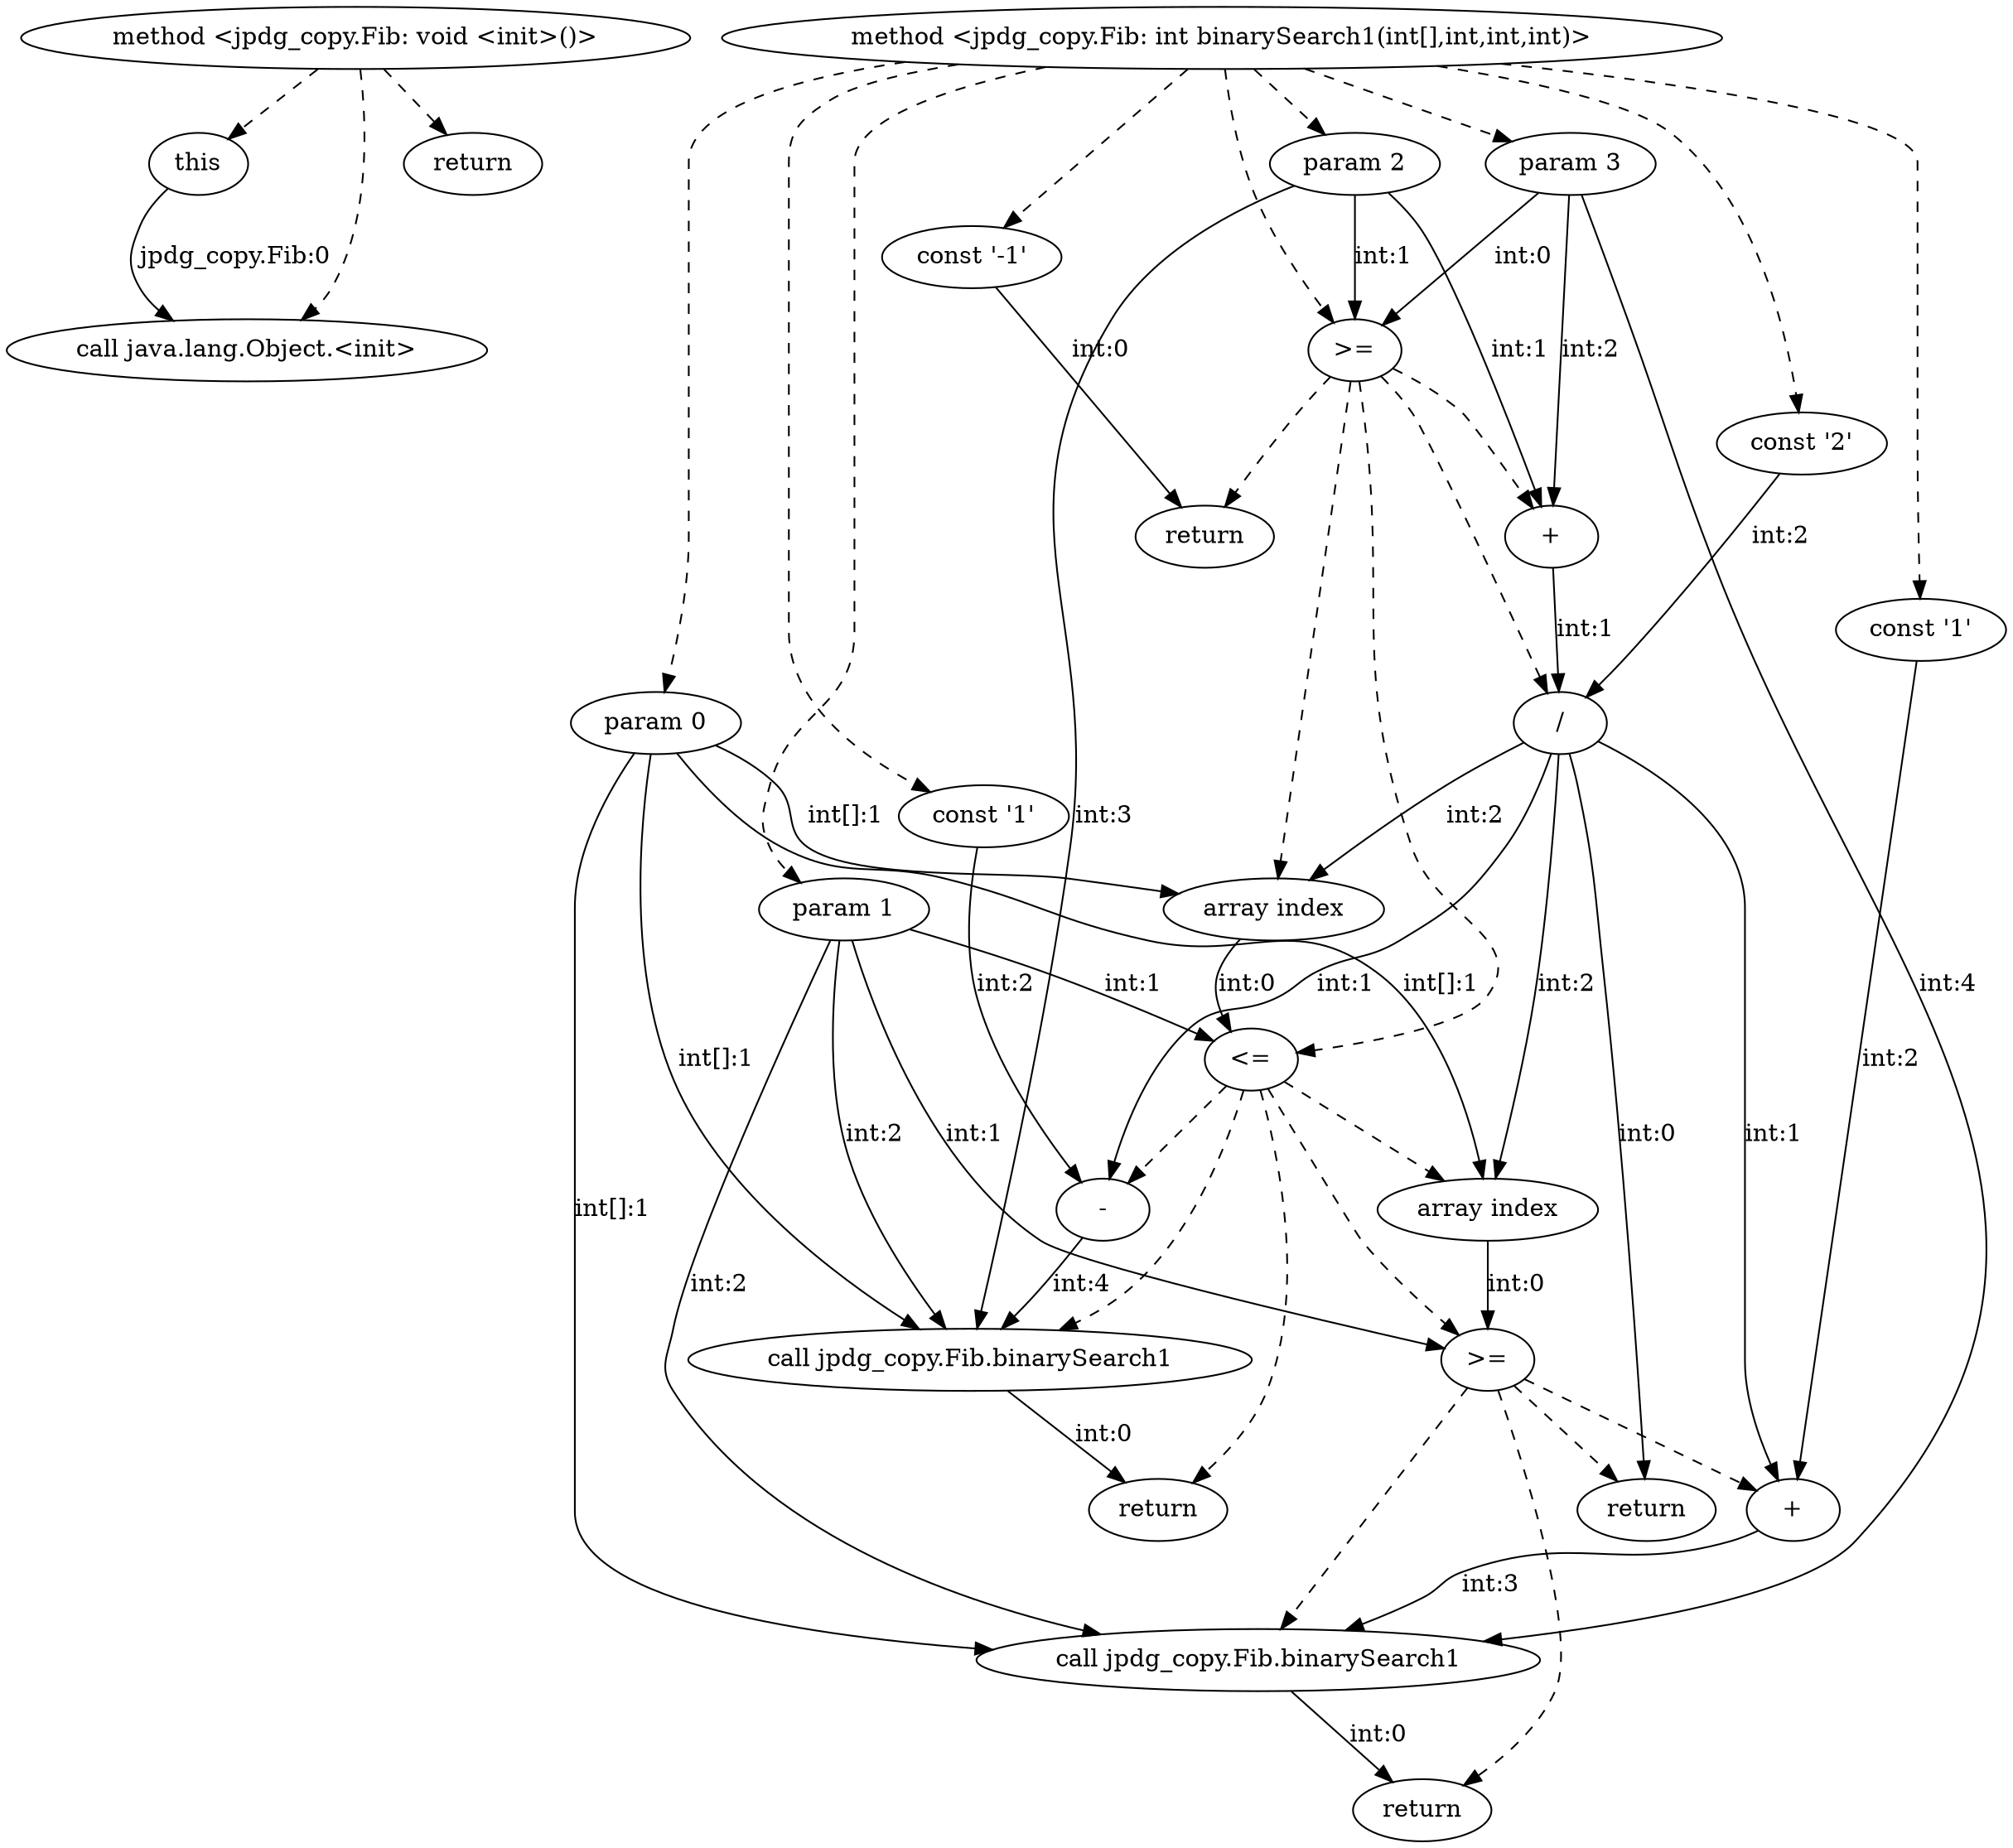 // PDG
digraph {
	0 [label="method <jpdg_copy.Fib: void <init>()>"]
	1 [label="method <jpdg_copy.Fib: int binarySearch1(int[],int,int,int)>"]
	2 [label=this]
	3 [label="call java.lang.Object.<init>"]
	4 [label=return]
	5 [label="param 0"]
	6 [label="param 1"]
	7 [label="param 2"]
	8 [label="param 3"]
	9 [label=">="]
	10 [label=return]
	11 [label="const '-1'"]
	12 [label="+"]
	13 [label="/"]
	14 [label="const '2'"]
	15 [label="array index"]
	16 [label="<="]
	17 [label="-"]
	18 [label="const '1'"]
	19 [label="call jpdg_copy.Fib.binarySearch1"]
	20 [label=return]
	21 [label="array index"]
	22 [label=">="]
	23 [label="+"]
	24 [label="const '1'"]
	25 [label="call jpdg_copy.Fib.binarySearch1"]
	26 [label=return]
	27 [label=return]
	0 -> 2 [label="" style=dashed]
	0 -> 3 [label="" style=dashed]
	0 -> 4 [label="" style=dashed]
	16 -> 17 [label="" style=dashed]
	16 -> 19 [label="" style=dashed]
	16 -> 20 [label="" style=dashed]
	16 -> 21 [label="" style=dashed]
	16 -> 22 [label="" style=dashed]
	1 -> 18 [label="" style=dashed]
	1 -> 5 [label="" style=dashed]
	1 -> 6 [label="" style=dashed]
	1 -> 7 [label="" style=dashed]
	1 -> 24 [label="" style=dashed]
	1 -> 8 [label="" style=dashed]
	1 -> 9 [label="" style=dashed]
	1 -> 11 [label="" style=dashed]
	1 -> 14 [label="" style=dashed]
	22 -> 23 [label="" style=dashed]
	22 -> 25 [label="" style=dashed]
	22 -> 26 [label="" style=dashed]
	22 -> 27 [label="" style=dashed]
	9 -> 16 [label="" style=dashed]
	9 -> 10 [label="" style=dashed]
	9 -> 12 [label="" style=dashed]
	9 -> 13 [label="" style=dashed]
	9 -> 15 [label="" style=dashed]
	17 -> 19 [label="int:4"]
	8 -> 25 [label="int:4"]
	7 -> 19 [label="int:3"]
	23 -> 25 [label="int:3"]
	5 -> 19 [label="int[]:1"]
	5 -> 21 [label="int[]:1"]
	5 -> 25 [label="int[]:1"]
	5 -> 15 [label="int[]:1"]
	2 -> 3 [label="jpdg_copy.Fib:0"]
	18 -> 17 [label="int:2"]
	6 -> 19 [label="int:2"]
	6 -> 25 [label="int:2"]
	24 -> 23 [label="int:2"]
	8 -> 12 [label="int:2"]
	13 -> 21 [label="int:2"]
	13 -> 15 [label="int:2"]
	14 -> 13 [label="int:2"]
	6 -> 16 [label="int:1"]
	6 -> 22 [label="int:1"]
	7 -> 9 [label="int:1"]
	7 -> 12 [label="int:1"]
	12 -> 13 [label="int:1"]
	13 -> 17 [label="int:1"]
	13 -> 23 [label="int:1"]
	19 -> 20 [label="int:0"]
	21 -> 22 [label="int:0"]
	8 -> 9 [label="int:0"]
	25 -> 26 [label="int:0"]
	11 -> 10 [label="int:0"]
	13 -> 27 [label="int:0"]
	15 -> 16 [label="int:0"]
}
